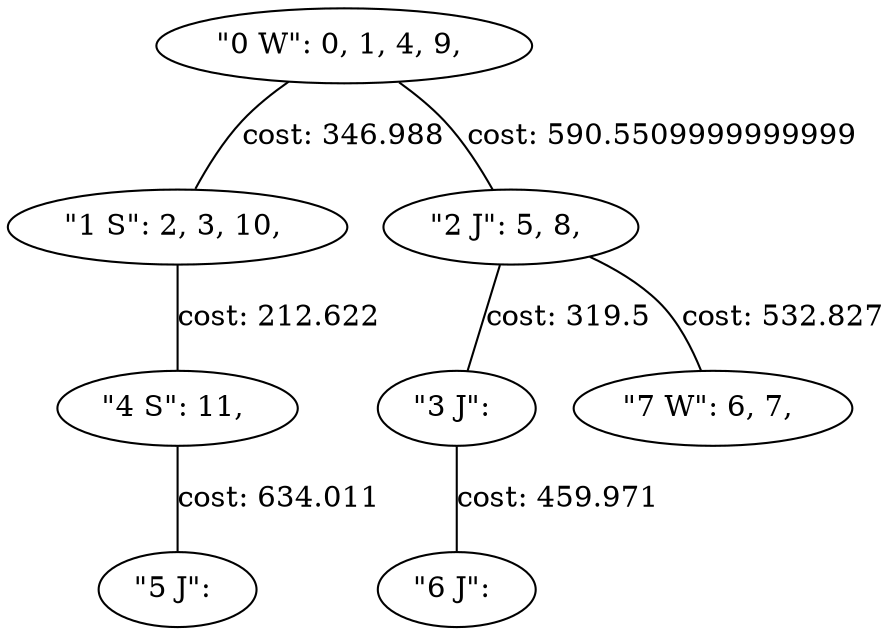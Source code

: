 strict graph  {
0 [label="\"0 W\": 0, 1, 4, 9, ", type=2, supply=0, demand=0];
1 [label="\"1 S\": 2, 3, 10, ", type=1, supply=0, demand=0];
2 [label="\"2 J\": 5, 8, ", type=0, supply=0, demand=0];
3 [label="\"3 J\": ", type=0, supply=0, demand=0];
4 [label="\"4 S\": 11, ", type=1, supply=0, demand=0];
5 [label="\"5 J\": ", type=0, supply=0, demand=0];
6 [label="\"6 J\": ", type=0, supply=0, demand=0];
7 [label="\"7 W\": 6, 7, ", type=2, supply=0, demand=0];
0 -- 1  [label="cost: 346.988", cost="346.988"];
0 -- 2  [label="cost: 590.5509999999999", cost="590.5509999999999"];
1 -- 4  [label="cost: 212.622", cost="212.622"];
2 -- 3  [label="cost: 319.5", cost="319.5"];
2 -- 7  [label="cost: 532.827", cost="532.827"];
3 -- 6  [label="cost: 459.971", cost="459.971"];
4 -- 5  [label="cost: 634.011", cost="634.011"];
}
